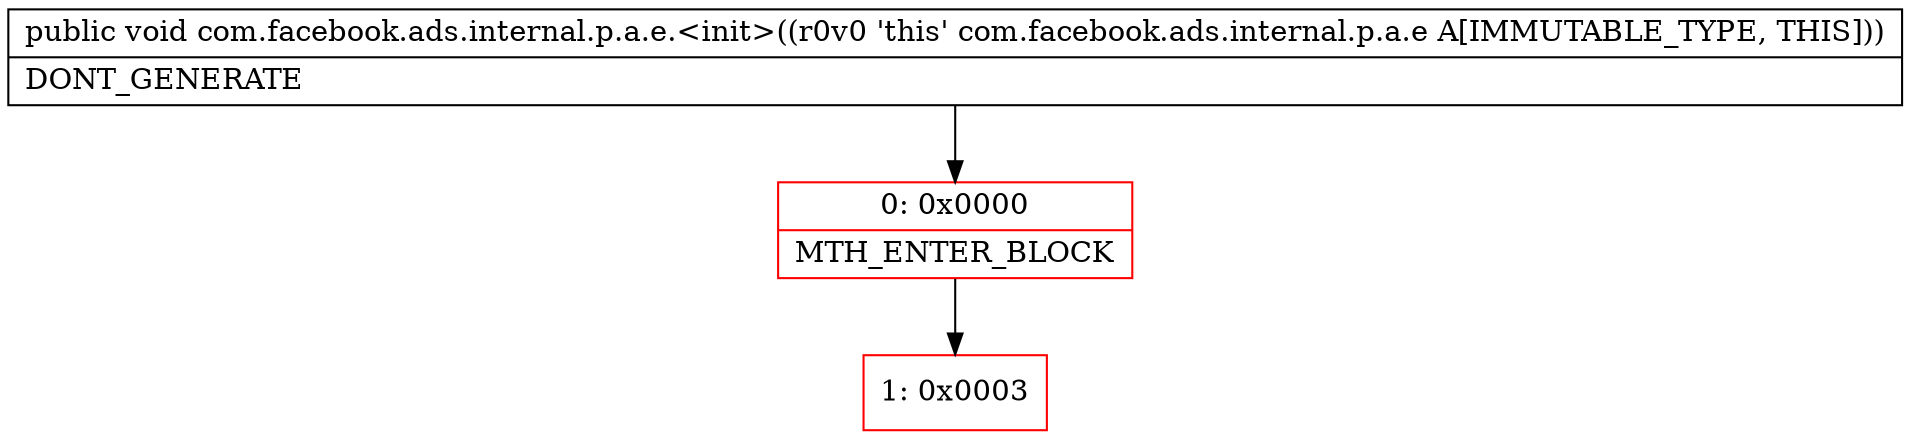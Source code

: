 digraph "CFG forcom.facebook.ads.internal.p.a.e.\<init\>()V" {
subgraph cluster_Region_1141107204 {
label = "R(0)";
node [shape=record,color=blue];
}
Node_0 [shape=record,color=red,label="{0\:\ 0x0000|MTH_ENTER_BLOCK\l}"];
Node_1 [shape=record,color=red,label="{1\:\ 0x0003}"];
MethodNode[shape=record,label="{public void com.facebook.ads.internal.p.a.e.\<init\>((r0v0 'this' com.facebook.ads.internal.p.a.e A[IMMUTABLE_TYPE, THIS]))  | DONT_GENERATE\l}"];
MethodNode -> Node_0;
Node_0 -> Node_1;
}

